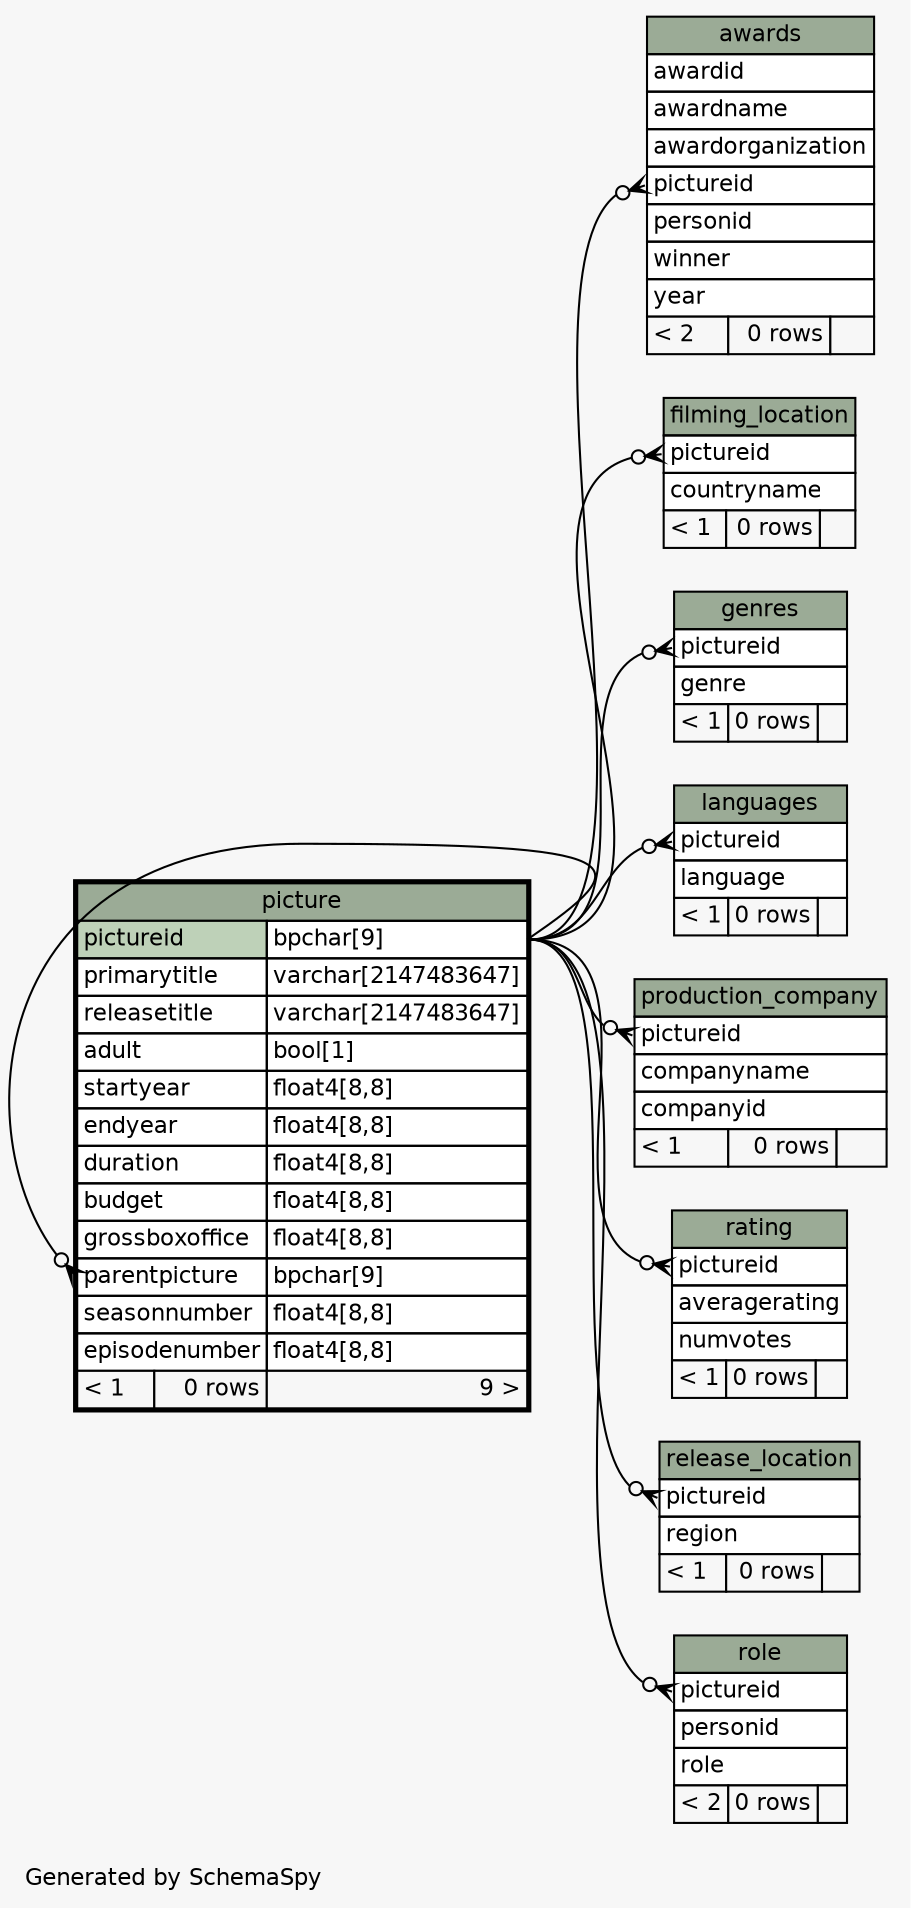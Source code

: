 // dot 2.38.0 on Linux 4.13.0-32-generic
// SchemaSpy rev 590
digraph "oneDegreeRelationshipsDiagram" {
  graph [
    rankdir="RL"
    bgcolor="#f7f7f7"
    label="\nGenerated by SchemaSpy"
    labeljust="l"
    nodesep="0.18"
    ranksep="0.46"
    fontname="Helvetica"
    fontsize="11"
  ];
  node [
    fontname="Helvetica"
    fontsize="11"
    shape="plaintext"
  ];
  edge [
    arrowsize="0.8"
  ];
  "awards":"pictureid":w -> "picture":"pictureid.type":e [arrowhead=none dir=back arrowtail=crowodot];
  "filming_location":"pictureid":w -> "picture":"pictureid.type":e [arrowhead=none dir=back arrowtail=crowodot];
  "genres":"pictureid":w -> "picture":"pictureid.type":e [arrowhead=none dir=back arrowtail=crowodot];
  "languages":"pictureid":w -> "picture":"pictureid.type":e [arrowhead=none dir=back arrowtail=crowodot];
  "picture":"parentpicture":w -> "picture":"pictureid.type":e [arrowhead=none dir=back arrowtail=crowodot];
  "production_company":"pictureid":w -> "picture":"pictureid.type":e [arrowhead=none dir=back arrowtail=crowodot];
  "rating":"pictureid":w -> "picture":"pictureid.type":e [arrowhead=none dir=back arrowtail=crowodot];
  "release_location":"pictureid":w -> "picture":"pictureid.type":e [arrowhead=none dir=back arrowtail=crowodot];
  "role":"pictureid":w -> "picture":"pictureid.type":e [arrowhead=none dir=back arrowtail=crowodot];
  "awards" [
    label=<
    <TABLE BORDER="0" CELLBORDER="1" CELLSPACING="0" BGCOLOR="#ffffff">
      <TR><TD COLSPAN="3" BGCOLOR="#9bab96" ALIGN="CENTER">awards</TD></TR>
      <TR><TD PORT="awardid" COLSPAN="3" ALIGN="LEFT">awardid</TD></TR>
      <TR><TD PORT="awardname" COLSPAN="3" ALIGN="LEFT">awardname</TD></TR>
      <TR><TD PORT="awardorganization" COLSPAN="3" ALIGN="LEFT">awardorganization</TD></TR>
      <TR><TD PORT="pictureid" COLSPAN="3" ALIGN="LEFT">pictureid</TD></TR>
      <TR><TD PORT="personid" COLSPAN="3" ALIGN="LEFT">personid</TD></TR>
      <TR><TD PORT="winner" COLSPAN="3" ALIGN="LEFT">winner</TD></TR>
      <TR><TD PORT="year" COLSPAN="3" ALIGN="LEFT">year</TD></TR>
      <TR><TD ALIGN="LEFT" BGCOLOR="#f7f7f7">&lt; 2</TD><TD ALIGN="RIGHT" BGCOLOR="#f7f7f7">0 rows</TD><TD ALIGN="RIGHT" BGCOLOR="#f7f7f7">  </TD></TR>
    </TABLE>>
    URL="awards.html"
    tooltip="awards"
  ];
  "filming_location" [
    label=<
    <TABLE BORDER="0" CELLBORDER="1" CELLSPACING="0" BGCOLOR="#ffffff">
      <TR><TD COLSPAN="3" BGCOLOR="#9bab96" ALIGN="CENTER">filming_location</TD></TR>
      <TR><TD PORT="pictureid" COLSPAN="3" ALIGN="LEFT">pictureid</TD></TR>
      <TR><TD PORT="countryname" COLSPAN="3" ALIGN="LEFT">countryname</TD></TR>
      <TR><TD ALIGN="LEFT" BGCOLOR="#f7f7f7">&lt; 1</TD><TD ALIGN="RIGHT" BGCOLOR="#f7f7f7">0 rows</TD><TD ALIGN="RIGHT" BGCOLOR="#f7f7f7">  </TD></TR>
    </TABLE>>
    URL="filming_location.html"
    tooltip="filming_location"
  ];
  "genres" [
    label=<
    <TABLE BORDER="0" CELLBORDER="1" CELLSPACING="0" BGCOLOR="#ffffff">
      <TR><TD COLSPAN="3" BGCOLOR="#9bab96" ALIGN="CENTER">genres</TD></TR>
      <TR><TD PORT="pictureid" COLSPAN="3" ALIGN="LEFT">pictureid</TD></TR>
      <TR><TD PORT="genre" COLSPAN="3" ALIGN="LEFT">genre</TD></TR>
      <TR><TD ALIGN="LEFT" BGCOLOR="#f7f7f7">&lt; 1</TD><TD ALIGN="RIGHT" BGCOLOR="#f7f7f7">0 rows</TD><TD ALIGN="RIGHT" BGCOLOR="#f7f7f7">  </TD></TR>
    </TABLE>>
    URL="genres.html"
    tooltip="genres"
  ];
  "languages" [
    label=<
    <TABLE BORDER="0" CELLBORDER="1" CELLSPACING="0" BGCOLOR="#ffffff">
      <TR><TD COLSPAN="3" BGCOLOR="#9bab96" ALIGN="CENTER">languages</TD></TR>
      <TR><TD PORT="pictureid" COLSPAN="3" ALIGN="LEFT">pictureid</TD></TR>
      <TR><TD PORT="language" COLSPAN="3" ALIGN="LEFT">language</TD></TR>
      <TR><TD ALIGN="LEFT" BGCOLOR="#f7f7f7">&lt; 1</TD><TD ALIGN="RIGHT" BGCOLOR="#f7f7f7">0 rows</TD><TD ALIGN="RIGHT" BGCOLOR="#f7f7f7">  </TD></TR>
    </TABLE>>
    URL="languages.html"
    tooltip="languages"
  ];
  "picture" [
    label=<
    <TABLE BORDER="2" CELLBORDER="1" CELLSPACING="0" BGCOLOR="#ffffff">
      <TR><TD COLSPAN="3" BGCOLOR="#9bab96" ALIGN="CENTER">picture</TD></TR>
      <TR><TD PORT="pictureid" COLSPAN="2" BGCOLOR="#bed1b8" ALIGN="LEFT">pictureid</TD><TD PORT="pictureid.type" ALIGN="LEFT">bpchar[9]</TD></TR>
      <TR><TD PORT="primarytitle" COLSPAN="2" ALIGN="LEFT">primarytitle</TD><TD PORT="primarytitle.type" ALIGN="LEFT">varchar[2147483647]</TD></TR>
      <TR><TD PORT="releasetitle" COLSPAN="2" ALIGN="LEFT">releasetitle</TD><TD PORT="releasetitle.type" ALIGN="LEFT">varchar[2147483647]</TD></TR>
      <TR><TD PORT="adult" COLSPAN="2" ALIGN="LEFT">adult</TD><TD PORT="adult.type" ALIGN="LEFT">bool[1]</TD></TR>
      <TR><TD PORT="startyear" COLSPAN="2" ALIGN="LEFT">startyear</TD><TD PORT="startyear.type" ALIGN="LEFT">float4[8,8]</TD></TR>
      <TR><TD PORT="endyear" COLSPAN="2" ALIGN="LEFT">endyear</TD><TD PORT="endyear.type" ALIGN="LEFT">float4[8,8]</TD></TR>
      <TR><TD PORT="duration" COLSPAN="2" ALIGN="LEFT">duration</TD><TD PORT="duration.type" ALIGN="LEFT">float4[8,8]</TD></TR>
      <TR><TD PORT="budget" COLSPAN="2" ALIGN="LEFT">budget</TD><TD PORT="budget.type" ALIGN="LEFT">float4[8,8]</TD></TR>
      <TR><TD PORT="grossboxoffice" COLSPAN="2" ALIGN="LEFT">grossboxoffice</TD><TD PORT="grossboxoffice.type" ALIGN="LEFT">float4[8,8]</TD></TR>
      <TR><TD PORT="parentpicture" COLSPAN="2" ALIGN="LEFT">parentpicture</TD><TD PORT="parentpicture.type" ALIGN="LEFT">bpchar[9]</TD></TR>
      <TR><TD PORT="seasonnumber" COLSPAN="2" ALIGN="LEFT">seasonnumber</TD><TD PORT="seasonnumber.type" ALIGN="LEFT">float4[8,8]</TD></TR>
      <TR><TD PORT="episodenumber" COLSPAN="2" ALIGN="LEFT">episodenumber</TD><TD PORT="episodenumber.type" ALIGN="LEFT">float4[8,8]</TD></TR>
      <TR><TD ALIGN="LEFT" BGCOLOR="#f7f7f7">&lt; 1</TD><TD ALIGN="RIGHT" BGCOLOR="#f7f7f7">0 rows</TD><TD ALIGN="RIGHT" BGCOLOR="#f7f7f7">9 &gt;</TD></TR>
    </TABLE>>
    URL="picture.html"
    tooltip="picture"
  ];
  "production_company" [
    label=<
    <TABLE BORDER="0" CELLBORDER="1" CELLSPACING="0" BGCOLOR="#ffffff">
      <TR><TD COLSPAN="3" BGCOLOR="#9bab96" ALIGN="CENTER">production_company</TD></TR>
      <TR><TD PORT="pictureid" COLSPAN="3" ALIGN="LEFT">pictureid</TD></TR>
      <TR><TD PORT="companyname" COLSPAN="3" ALIGN="LEFT">companyname</TD></TR>
      <TR><TD PORT="companyid" COLSPAN="3" ALIGN="LEFT">companyid</TD></TR>
      <TR><TD ALIGN="LEFT" BGCOLOR="#f7f7f7">&lt; 1</TD><TD ALIGN="RIGHT" BGCOLOR="#f7f7f7">0 rows</TD><TD ALIGN="RIGHT" BGCOLOR="#f7f7f7">  </TD></TR>
    </TABLE>>
    URL="production_company.html"
    tooltip="production_company"
  ];
  "rating" [
    label=<
    <TABLE BORDER="0" CELLBORDER="1" CELLSPACING="0" BGCOLOR="#ffffff">
      <TR><TD COLSPAN="3" BGCOLOR="#9bab96" ALIGN="CENTER">rating</TD></TR>
      <TR><TD PORT="pictureid" COLSPAN="3" ALIGN="LEFT">pictureid</TD></TR>
      <TR><TD PORT="averagerating" COLSPAN="3" ALIGN="LEFT">averagerating</TD></TR>
      <TR><TD PORT="numvotes" COLSPAN="3" ALIGN="LEFT">numvotes</TD></TR>
      <TR><TD ALIGN="LEFT" BGCOLOR="#f7f7f7">&lt; 1</TD><TD ALIGN="RIGHT" BGCOLOR="#f7f7f7">0 rows</TD><TD ALIGN="RIGHT" BGCOLOR="#f7f7f7">  </TD></TR>
    </TABLE>>
    URL="rating.html"
    tooltip="rating"
  ];
  "release_location" [
    label=<
    <TABLE BORDER="0" CELLBORDER="1" CELLSPACING="0" BGCOLOR="#ffffff">
      <TR><TD COLSPAN="3" BGCOLOR="#9bab96" ALIGN="CENTER">release_location</TD></TR>
      <TR><TD PORT="pictureid" COLSPAN="3" ALIGN="LEFT">pictureid</TD></TR>
      <TR><TD PORT="region" COLSPAN="3" ALIGN="LEFT">region</TD></TR>
      <TR><TD ALIGN="LEFT" BGCOLOR="#f7f7f7">&lt; 1</TD><TD ALIGN="RIGHT" BGCOLOR="#f7f7f7">0 rows</TD><TD ALIGN="RIGHT" BGCOLOR="#f7f7f7">  </TD></TR>
    </TABLE>>
    URL="release_location.html"
    tooltip="release_location"
  ];
  "role" [
    label=<
    <TABLE BORDER="0" CELLBORDER="1" CELLSPACING="0" BGCOLOR="#ffffff">
      <TR><TD COLSPAN="3" BGCOLOR="#9bab96" ALIGN="CENTER">role</TD></TR>
      <TR><TD PORT="pictureid" COLSPAN="3" ALIGN="LEFT">pictureid</TD></TR>
      <TR><TD PORT="personid" COLSPAN="3" ALIGN="LEFT">personid</TD></TR>
      <TR><TD PORT="role" COLSPAN="3" ALIGN="LEFT">role</TD></TR>
      <TR><TD ALIGN="LEFT" BGCOLOR="#f7f7f7">&lt; 2</TD><TD ALIGN="RIGHT" BGCOLOR="#f7f7f7">0 rows</TD><TD ALIGN="RIGHT" BGCOLOR="#f7f7f7">  </TD></TR>
    </TABLE>>
    URL="role.html"
    tooltip="role"
  ];
}
